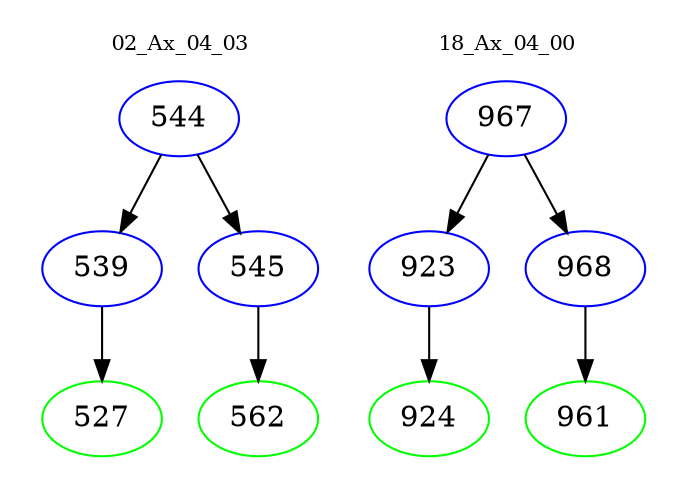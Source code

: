 digraph{
subgraph cluster_0 {
color = white
label = "02_Ax_04_03";
fontsize=10;
T0_544 [label="544", color="blue"]
T0_544 -> T0_539 [color="black"]
T0_539 [label="539", color="blue"]
T0_539 -> T0_527 [color="black"]
T0_527 [label="527", color="green"]
T0_544 -> T0_545 [color="black"]
T0_545 [label="545", color="blue"]
T0_545 -> T0_562 [color="black"]
T0_562 [label="562", color="green"]
}
subgraph cluster_1 {
color = white
label = "18_Ax_04_00";
fontsize=10;
T1_967 [label="967", color="blue"]
T1_967 -> T1_923 [color="black"]
T1_923 [label="923", color="blue"]
T1_923 -> T1_924 [color="black"]
T1_924 [label="924", color="green"]
T1_967 -> T1_968 [color="black"]
T1_968 [label="968", color="blue"]
T1_968 -> T1_961 [color="black"]
T1_961 [label="961", color="green"]
}
}
